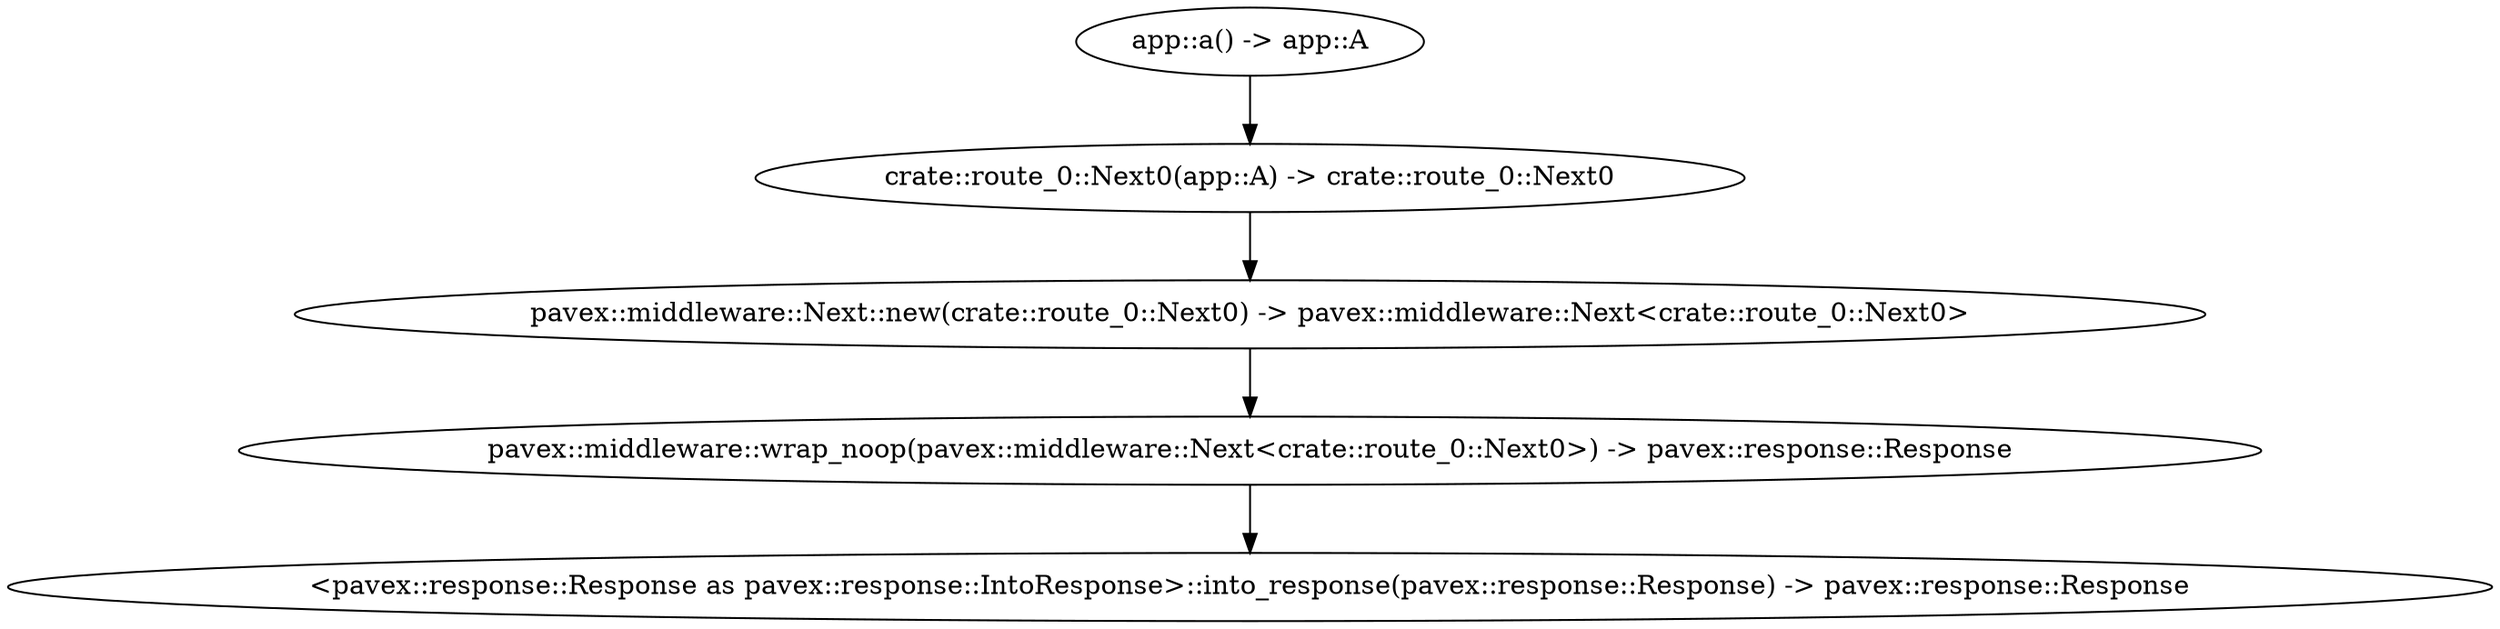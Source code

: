 digraph "GET /home - 0" {
    0 [ label = "pavex::middleware::wrap_noop(pavex::middleware::Next<crate::route_0::Next0>) -> pavex::response::Response"]
    1 [ label = "pavex::middleware::Next::new(crate::route_0::Next0) -> pavex::middleware::Next<crate::route_0::Next0>"]
    2 [ label = "crate::route_0::Next0(app::A) -> crate::route_0::Next0"]
    3 [ label = "app::a() -> app::A"]
    4 [ label = "<pavex::response::Response as pavex::response::IntoResponse>::into_response(pavex::response::Response) -> pavex::response::Response"]
    1 -> 0 [ ]
    2 -> 1 [ ]
    3 -> 2 [ ]
    0 -> 4 [ ]
}

digraph "GET /home - 1" {
    0 [ label = "app::handler(&mut app::A) -> pavex::response::Response"]
    2 [ label = "<pavex::response::Response as pavex::response::IntoResponse>::into_response(pavex::response::Response) -> pavex::response::Response"]
    3 [ label = "&mut app::A"]
    0 -> 2 [ ]
    3 -> 0 [ ]
}

digraph "GET /home - 2" {
    0 [ label = "app::first(pavex::response::Response, &mut app::A) -> pavex::response::Response"]
    1 [ label = "pavex::response::Response"]
    3 [ label = "<pavex::response::Response as pavex::response::IntoResponse>::into_response(pavex::response::Response) -> pavex::response::Response"]
    4 [ label = "&mut app::A"]
    1 -> 0 [ ]
    0 -> 3 [ ]
    4 -> 0 [ ]
}

digraph "GET /home - 3" {
    0 [ label = "app::second(pavex::response::Response, &mut app::A) -> pavex::response::Response"]
    1 [ label = "pavex::response::Response"]
    3 [ label = "<pavex::response::Response as pavex::response::IntoResponse>::into_response(pavex::response::Response) -> pavex::response::Response"]
    4 [ label = "&mut app::A"]
    1 -> 0 [ ]
    0 -> 3 [ ]
    4 -> 0 [ ]
}

digraph "GET /home - 4" {
    0 [ label = "app::third(pavex::response::Response, app::A) -> pavex::response::Response"]
    1 [ label = "pavex::response::Response"]
    2 [ label = "app::A"]
    3 [ label = "<pavex::response::Response as pavex::response::IntoResponse>::into_response(pavex::response::Response) -> pavex::response::Response"]
    1 -> 0 [ ]
    2 -> 0 [ ]
    0 -> 3 [ ]
}

digraph "* /home - 0" {
    0 [ label = "pavex::middleware::wrap_noop(pavex::middleware::Next<crate::route_1::Next0<'a>>) -> pavex::response::Response"]
    1 [ label = "pavex::middleware::Next::new(crate::route_1::Next0<'a>) -> pavex::middleware::Next<crate::route_1::Next0<'a>>"]
    2 [ label = "crate::route_1::Next0(&'a pavex::router::AllowedMethods, app::A) -> crate::route_1::Next0<'a>"]
    4 [ label = "app::a() -> app::A"]
    5 [ label = "<pavex::response::Response as pavex::response::IntoResponse>::into_response(pavex::response::Response) -> pavex::response::Response"]
    6 [ label = "&pavex::router::AllowedMethods"]
    1 -> 0 [ ]
    2 -> 1 [ ]
    4 -> 2 [ ]
    0 -> 5 [ ]
    6 -> 2 [ ]
}

digraph "* /home - 1" {
    0 [ label = "pavex::router::default_fallback(&pavex::router::AllowedMethods) -> pavex::response::Response"]
    2 [ label = "<pavex::response::Response as pavex::response::IntoResponse>::into_response(pavex::response::Response) -> pavex::response::Response"]
    3 [ label = "&pavex::router::AllowedMethods"]
    0 -> 2 [ ]
    3 -> 0 [ ]
}

digraph "* /home - 2" {
    0 [ label = "app::first(pavex::response::Response, &mut app::A) -> pavex::response::Response"]
    1 [ label = "pavex::response::Response"]
    3 [ label = "<pavex::response::Response as pavex::response::IntoResponse>::into_response(pavex::response::Response) -> pavex::response::Response"]
    4 [ label = "&mut app::A"]
    1 -> 0 [ ]
    0 -> 3 [ ]
    4 -> 0 [ ]
}

digraph "* /home - 3" {
    0 [ label = "app::second(pavex::response::Response, &mut app::A) -> pavex::response::Response"]
    1 [ label = "pavex::response::Response"]
    3 [ label = "<pavex::response::Response as pavex::response::IntoResponse>::into_response(pavex::response::Response) -> pavex::response::Response"]
    4 [ label = "&mut app::A"]
    1 -> 0 [ ]
    0 -> 3 [ ]
    4 -> 0 [ ]
}

digraph "* /home - 4" {
    0 [ label = "app::third(pavex::response::Response, app::A) -> pavex::response::Response"]
    1 [ label = "pavex::response::Response"]
    2 [ label = "app::A"]
    3 [ label = "<pavex::response::Response as pavex::response::IntoResponse>::into_response(pavex::response::Response) -> pavex::response::Response"]
    1 -> 0 [ ]
    2 -> 0 [ ]
    0 -> 3 [ ]
}

digraph app_state {
    0 [ label = "crate::ApplicationState() -> crate::ApplicationState"]
}